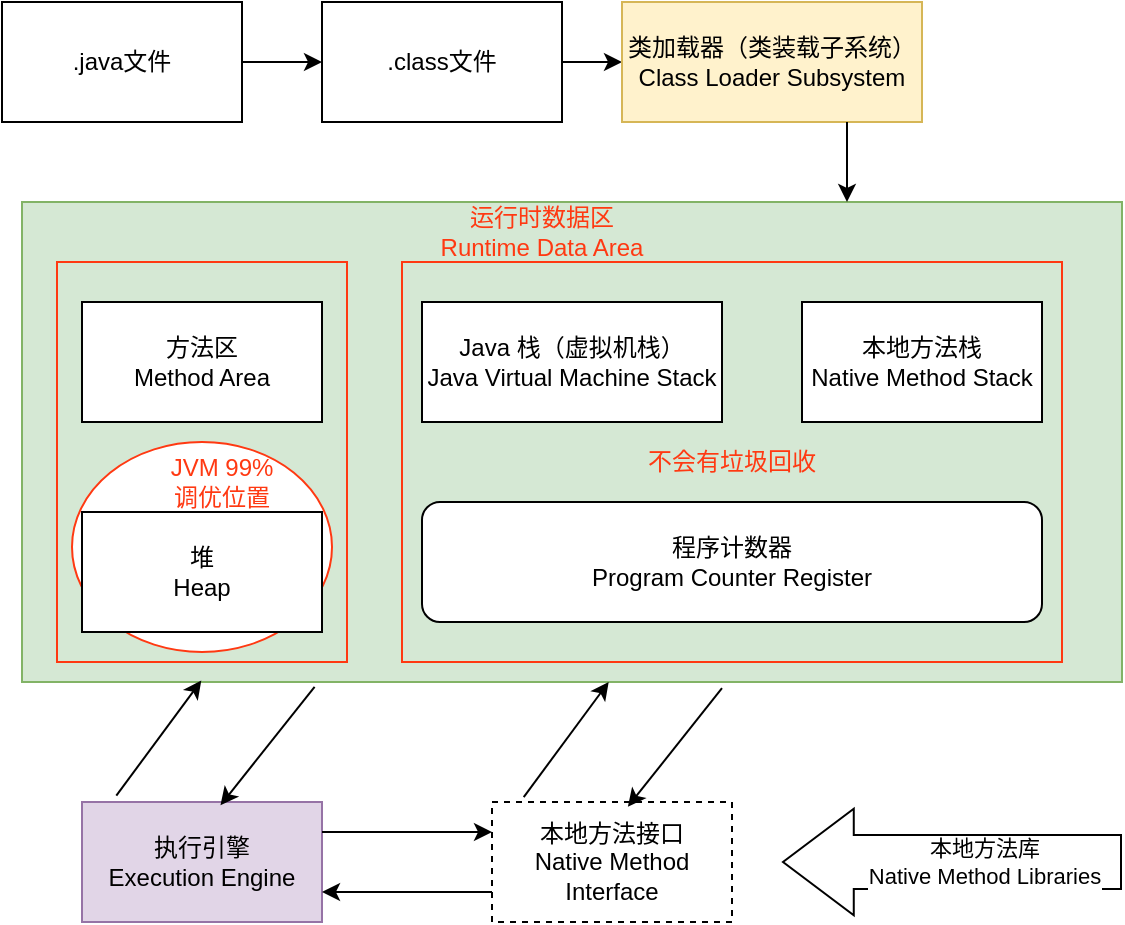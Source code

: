 <mxfile version="15.8.7" type="device"><diagram id="QOMwnapABpDHIWBPBYFS" name="第 1 页"><mxGraphModel dx="865" dy="534" grid="1" gridSize="10" guides="1" tooltips="1" connect="1" arrows="1" fold="1" page="1" pageScale="1" pageWidth="827" pageHeight="1169" math="0" shadow="0"><root><mxCell id="0"/><mxCell id="1" parent="0"/><mxCell id="0Gc82IHw5dQHtujALfza-3" value="" style="edgeStyle=orthogonalEdgeStyle;rounded=0;orthogonalLoop=1;jettySize=auto;html=1;" edge="1" parent="1" source="0Gc82IHw5dQHtujALfza-1" target="0Gc82IHw5dQHtujALfza-2"><mxGeometry relative="1" as="geometry"/></mxCell><mxCell id="0Gc82IHw5dQHtujALfza-1" value=".java文件" style="rounded=0;whiteSpace=wrap;html=1;" vertex="1" parent="1"><mxGeometry x="160" y="80" width="120" height="60" as="geometry"/></mxCell><mxCell id="0Gc82IHw5dQHtujALfza-7" value="" style="edgeStyle=orthogonalEdgeStyle;rounded=0;orthogonalLoop=1;jettySize=auto;html=1;" edge="1" parent="1" source="0Gc82IHw5dQHtujALfza-2" target="0Gc82IHw5dQHtujALfza-6"><mxGeometry relative="1" as="geometry"/></mxCell><mxCell id="0Gc82IHw5dQHtujALfza-2" value=".class文件" style="rounded=0;whiteSpace=wrap;html=1;" vertex="1" parent="1"><mxGeometry x="320" y="80" width="120" height="60" as="geometry"/></mxCell><mxCell id="0Gc82IHw5dQHtujALfza-6" value="类加载器（类装载子系统）&lt;br&gt;Class Loader Subsystem" style="rounded=0;whiteSpace=wrap;html=1;fillColor=#fff2cc;strokeColor=#d6b656;" vertex="1" parent="1"><mxGeometry x="470" y="80" width="150" height="60" as="geometry"/></mxCell><mxCell id="0Gc82IHw5dQHtujALfza-8" value="&lt;p style=&quot;line-height: 1.2&quot;&gt;&lt;br&gt;&lt;/p&gt;" style="rounded=0;whiteSpace=wrap;html=1;fillColor=#d5e8d4;strokeColor=#82b366;" vertex="1" parent="1"><mxGeometry x="170" y="180" width="550" height="240" as="geometry"/></mxCell><mxCell id="0Gc82IHw5dQHtujALfza-10" value="&lt;font color=&quot;#ff3912&quot;&gt;运行时数据区&lt;br&gt;Runtime Data Area&lt;/font&gt;" style="text;html=1;strokeColor=none;fillColor=none;align=center;verticalAlign=middle;whiteSpace=wrap;rounded=0;" vertex="1" parent="1"><mxGeometry x="360" y="170" width="140" height="50" as="geometry"/></mxCell><mxCell id="0Gc82IHw5dQHtujALfza-19" value="&lt;font color=&quot;#000000&quot;&gt;执行引擎&lt;br&gt;Execution Engine&lt;br&gt;&lt;/font&gt;" style="rounded=0;whiteSpace=wrap;html=1;fillColor=#e1d5e7;strokeColor=#9673a6;" vertex="1" parent="1"><mxGeometry x="200" y="480" width="120" height="60" as="geometry"/></mxCell><mxCell id="0Gc82IHw5dQHtujALfza-22" value="本地方法接口&lt;br&gt;Native Method Interface" style="rounded=0;whiteSpace=wrap;html=1;fontColor=#000000;dashed=1;" vertex="1" parent="1"><mxGeometry x="405" y="480" width="120" height="60" as="geometry"/></mxCell><mxCell id="0Gc82IHw5dQHtujALfza-24" value="" style="endArrow=classic;html=1;rounded=0;fontColor=#000000;entryX=0.163;entryY=0.997;entryDx=0;entryDy=0;entryPerimeter=0;exitX=0.143;exitY=-0.053;exitDx=0;exitDy=0;exitPerimeter=0;" edge="1" parent="1" source="0Gc82IHw5dQHtujALfza-19" target="0Gc82IHw5dQHtujALfza-8"><mxGeometry width="50" height="50" relative="1" as="geometry"><mxPoint x="200" y="490" as="sourcePoint"/><mxPoint x="250" y="440" as="targetPoint"/></mxGeometry></mxCell><mxCell id="0Gc82IHw5dQHtujALfza-26" value="" style="endArrow=classic;html=1;rounded=0;fontColor=#000000;entryX=0.577;entryY=0.027;entryDx=0;entryDy=0;entryPerimeter=0;exitX=0.266;exitY=1.01;exitDx=0;exitDy=0;exitPerimeter=0;" edge="1" parent="1" source="0Gc82IHw5dQHtujALfza-8" target="0Gc82IHw5dQHtujALfza-19"><mxGeometry width="50" height="50" relative="1" as="geometry"><mxPoint x="227.16" y="486.82" as="sourcePoint"/><mxPoint x="267.45" y="433.12" as="targetPoint"/></mxGeometry></mxCell><mxCell id="0Gc82IHw5dQHtujALfza-29" value="" style="shape=flexArrow;endArrow=classic;html=1;rounded=0;fontColor=#000000;endWidth=25.238;endSize=11.462;width=27;" edge="1" parent="1"><mxGeometry width="50" height="50" relative="1" as="geometry"><mxPoint x="720" y="510" as="sourcePoint"/><mxPoint x="550" y="510" as="targetPoint"/><mxPoint as="offset"/></mxGeometry></mxCell><mxCell id="0Gc82IHw5dQHtujALfza-30" value="&lt;span style=&quot;font-family: &amp;#34;helvetica&amp;#34;&quot;&gt;本地方法库&lt;/span&gt;&lt;br style=&quot;font-family: &amp;#34;helvetica&amp;#34;&quot;&gt;&lt;span style=&quot;font-family: &amp;#34;helvetica&amp;#34;&quot;&gt;Native Method Libraries&lt;/span&gt;" style="edgeLabel;html=1;align=center;verticalAlign=middle;resizable=0;points=[];fontColor=#000000;" vertex="1" connectable="0" parent="0Gc82IHw5dQHtujALfza-29"><mxGeometry x="0.173" y="1" relative="1" as="geometry"><mxPoint x="30" y="-1" as="offset"/></mxGeometry></mxCell><mxCell id="0Gc82IHw5dQHtujALfza-33" value="" style="endArrow=classic;html=1;rounded=0;fontColor=#000000;entryX=0.163;entryY=0.997;entryDx=0;entryDy=0;entryPerimeter=0;exitX=0.143;exitY=-0.053;exitDx=0;exitDy=0;exitPerimeter=0;" edge="1" parent="1"><mxGeometry width="50" height="50" relative="1" as="geometry"><mxPoint x="420.86" y="477.54" as="sourcePoint"/><mxPoint x="463.35" y="420" as="targetPoint"/></mxGeometry></mxCell><mxCell id="0Gc82IHw5dQHtujALfza-34" value="" style="endArrow=classic;html=1;rounded=0;fontColor=#000000;entryX=0.577;entryY=0.027;entryDx=0;entryDy=0;entryPerimeter=0;exitX=0.266;exitY=1.01;exitDx=0;exitDy=0;exitPerimeter=0;" edge="1" parent="1"><mxGeometry width="50" height="50" relative="1" as="geometry"><mxPoint x="520" y="423.12" as="sourcePoint"/><mxPoint x="472.94" y="482.34" as="targetPoint"/></mxGeometry></mxCell><mxCell id="0Gc82IHw5dQHtujALfza-35" value="" style="endArrow=classic;html=1;rounded=0;fontColor=#000000;entryX=0;entryY=0.25;entryDx=0;entryDy=0;exitX=1;exitY=0.25;exitDx=0;exitDy=0;" edge="1" parent="1" source="0Gc82IHw5dQHtujALfza-19" target="0Gc82IHw5dQHtujALfza-22"><mxGeometry width="50" height="50" relative="1" as="geometry"><mxPoint x="330" y="530" as="sourcePoint"/><mxPoint x="380" y="480" as="targetPoint"/></mxGeometry></mxCell><mxCell id="0Gc82IHw5dQHtujALfza-36" value="" style="endArrow=classic;html=1;rounded=0;fontColor=#000000;entryX=1;entryY=0.75;entryDx=0;entryDy=0;exitX=0;exitY=0.75;exitDx=0;exitDy=0;" edge="1" parent="1" source="0Gc82IHw5dQHtujALfza-22" target="0Gc82IHw5dQHtujALfza-19"><mxGeometry width="50" height="50" relative="1" as="geometry"><mxPoint x="330" y="505" as="sourcePoint"/><mxPoint x="415" y="505" as="targetPoint"/></mxGeometry></mxCell><mxCell id="0Gc82IHw5dQHtujALfza-40" value="&lt;font color=&quot;#ff3912&quot;&gt;不会有垃圾回收&lt;/font&gt;" style="rounded=0;whiteSpace=wrap;html=1;strokeColor=#FF3912;fillColor=#d5e8d4;" vertex="1" parent="1"><mxGeometry x="360" y="210" width="330" height="200" as="geometry"/></mxCell><mxCell id="0Gc82IHw5dQHtujALfza-53" value="Java 栈（虚拟机栈）&lt;br&gt;Java Virtual Machine Stack" style="rounded=0;whiteSpace=wrap;html=1;" vertex="1" parent="1"><mxGeometry x="370" y="230" width="150" height="60" as="geometry"/></mxCell><mxCell id="0Gc82IHw5dQHtujALfza-54" value="本地方法栈&lt;br&gt;Native Method Stack" style="rounded=0;whiteSpace=wrap;html=1;" vertex="1" parent="1"><mxGeometry x="560" y="230" width="120" height="60" as="geometry"/></mxCell><mxCell id="0Gc82IHw5dQHtujALfza-55" value="程序计数器&lt;br&gt;Program Counter Register" style="rounded=1;whiteSpace=wrap;html=1;" vertex="1" parent="1"><mxGeometry x="370" y="330" width="310" height="60" as="geometry"/></mxCell><mxCell id="0Gc82IHw5dQHtujALfza-56" value="" style="rounded=0;whiteSpace=wrap;html=1;strokeColor=#FF3912;fillColor=#d5e8d4;" vertex="1" parent="1"><mxGeometry x="187.5" y="210" width="145" height="200" as="geometry"/></mxCell><mxCell id="0Gc82IHw5dQHtujALfza-57" value="方法区&lt;br&gt;Method Area" style="rounded=0;whiteSpace=wrap;html=1;" vertex="1" parent="1"><mxGeometry x="200" y="230" width="120" height="60" as="geometry"/></mxCell><mxCell id="0Gc82IHw5dQHtujALfza-61" value="" style="ellipse;whiteSpace=wrap;html=1;rounded=1;fontColor=#FF3912;strokeColor=#FF3912;gradientColor=none;" vertex="1" parent="1"><mxGeometry x="195" y="300" width="130" height="105" as="geometry"/></mxCell><mxCell id="0Gc82IHw5dQHtujALfza-62" value="堆&lt;br&gt;Heap" style="rounded=0;whiteSpace=wrap;html=1;" vertex="1" parent="1"><mxGeometry x="200" y="335" width="120" height="60" as="geometry"/></mxCell><mxCell id="0Gc82IHw5dQHtujALfza-65" value="JVM 99%调优位置" style="text;html=1;strokeColor=none;fillColor=none;align=center;verticalAlign=middle;whiteSpace=wrap;rounded=0;fontColor=#FF3912;" vertex="1" parent="1"><mxGeometry x="240" y="305" width="60" height="30" as="geometry"/></mxCell><mxCell id="0Gc82IHw5dQHtujALfza-67" value="" style="endArrow=classic;html=1;rounded=0;fontColor=#FF3912;entryX=0.75;entryY=0;entryDx=0;entryDy=0;exitX=0.75;exitY=1;exitDx=0;exitDy=0;" edge="1" parent="1" source="0Gc82IHw5dQHtujALfza-6" target="0Gc82IHw5dQHtujALfza-8"><mxGeometry width="50" height="50" relative="1" as="geometry"><mxPoint x="80" y="190" as="sourcePoint"/><mxPoint x="130" y="140" as="targetPoint"/></mxGeometry></mxCell></root></mxGraphModel></diagram></mxfile>